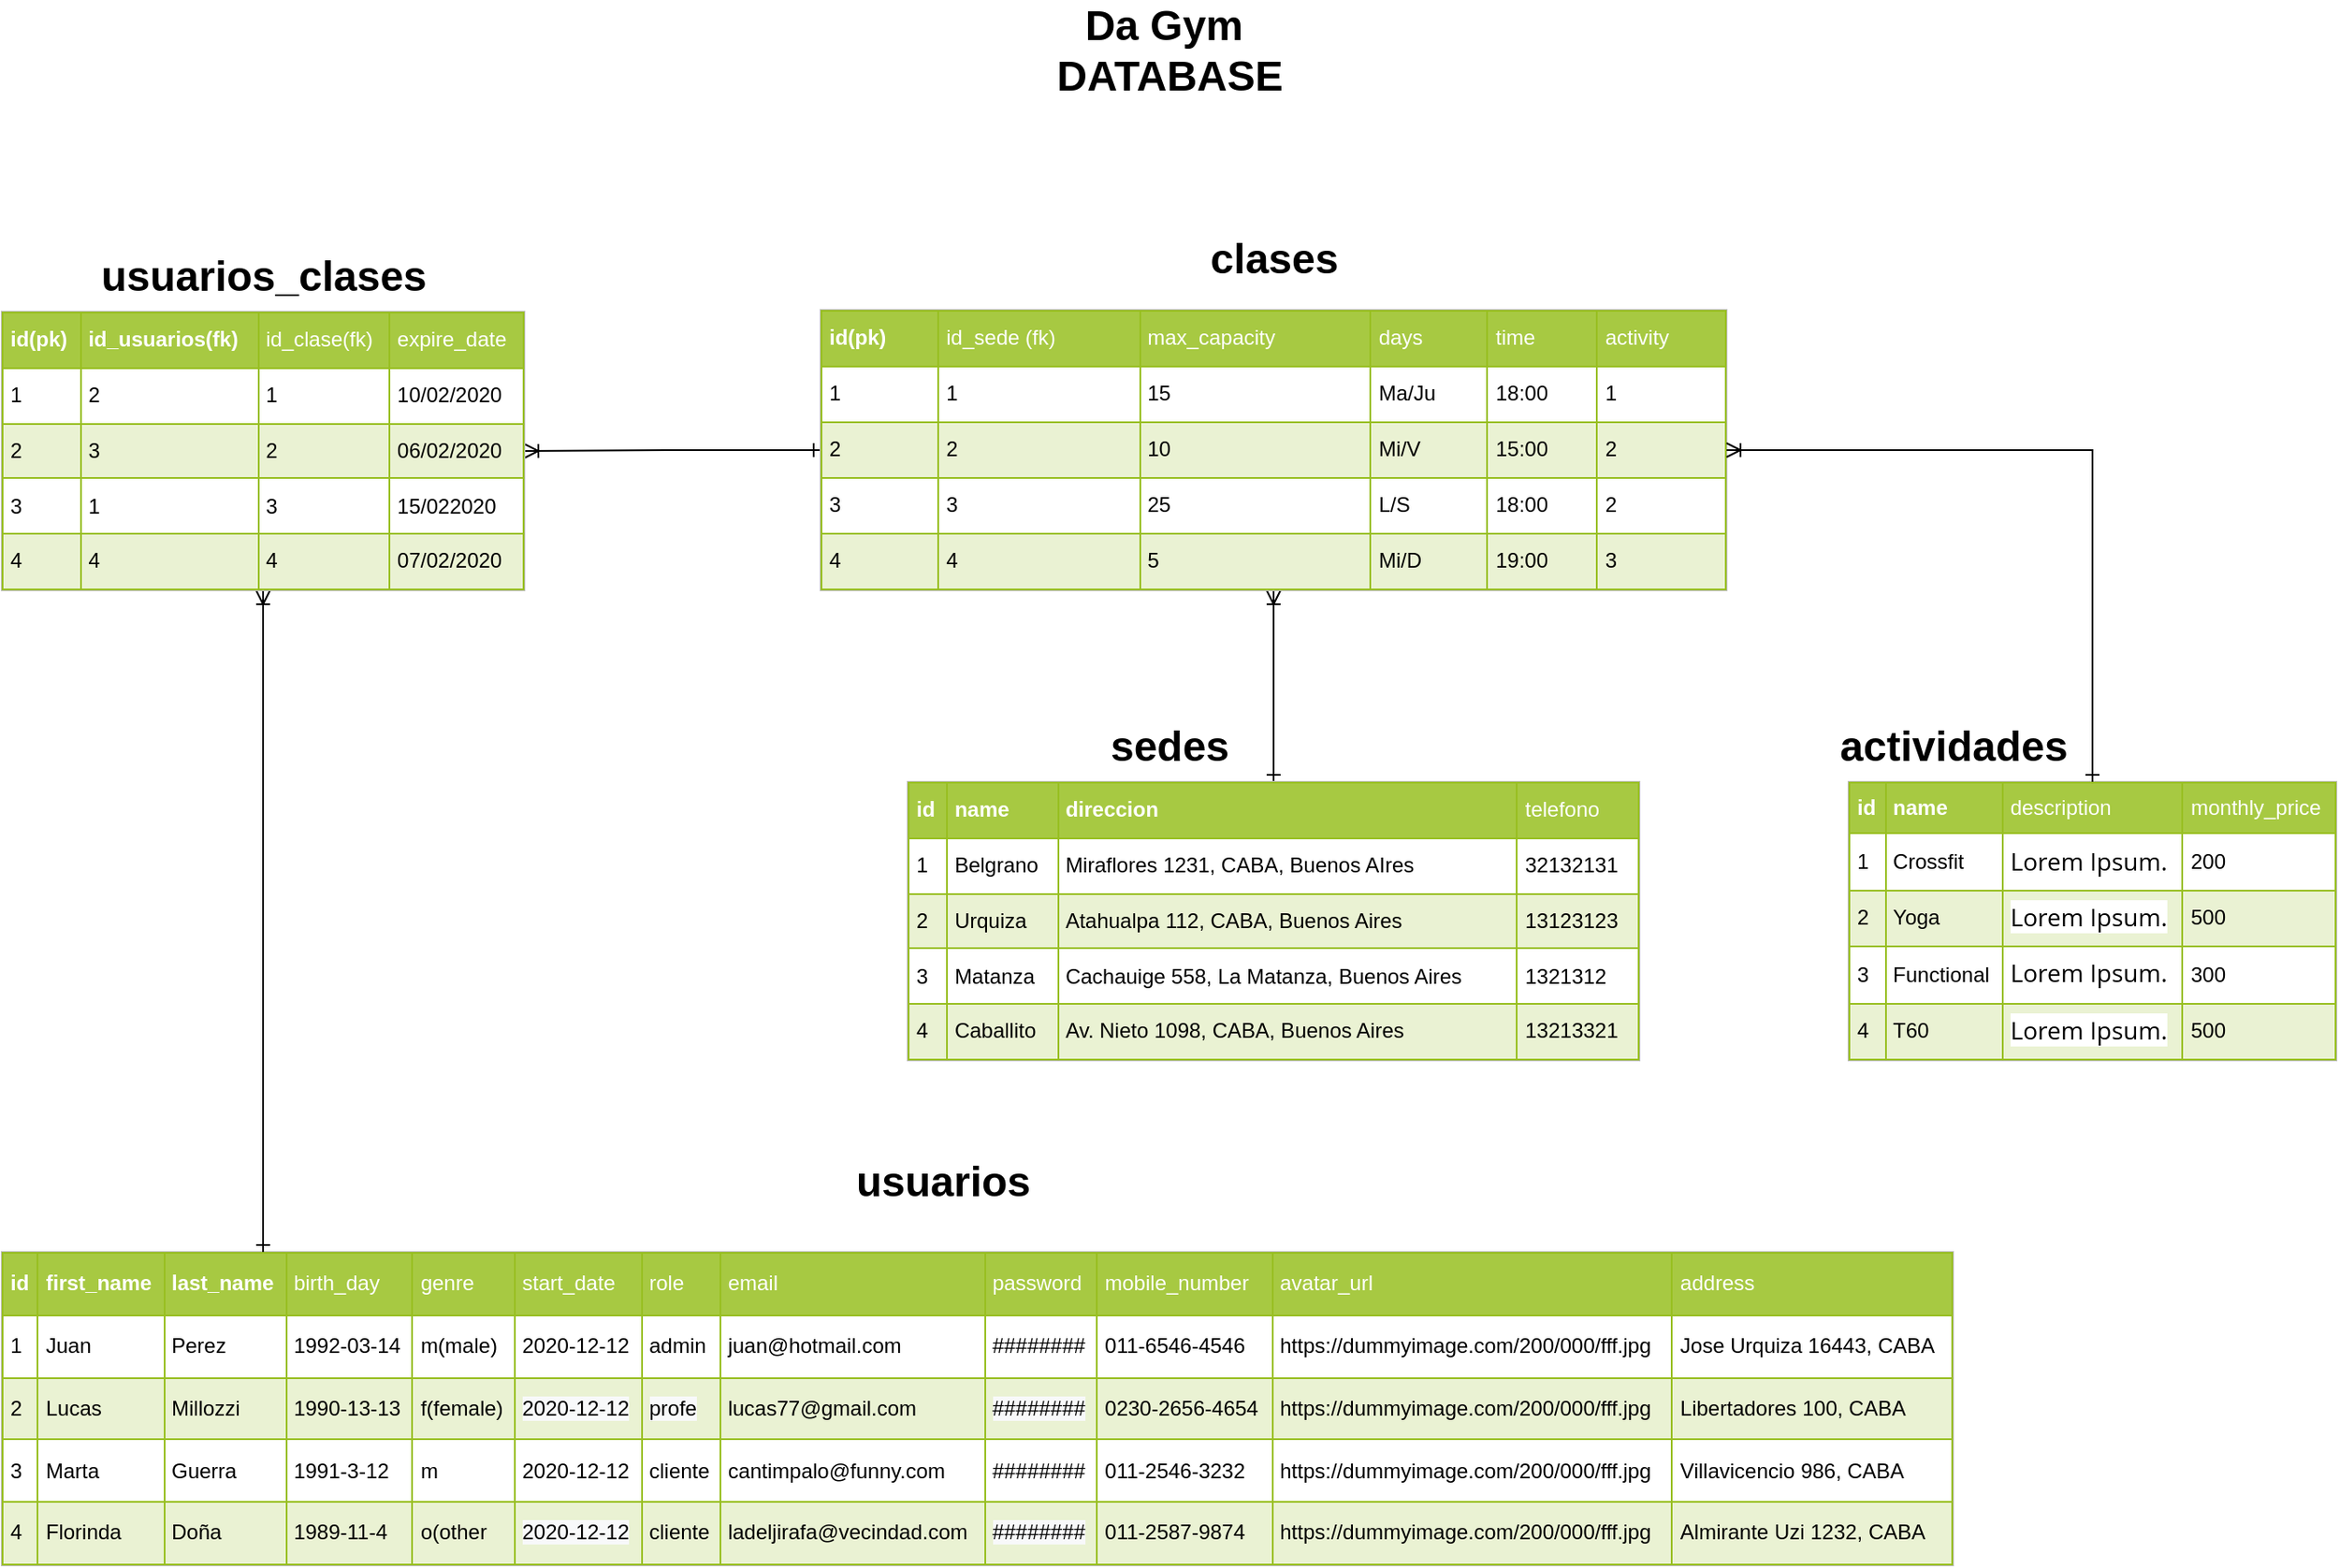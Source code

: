 <mxfile version="13.3.5" type="device"><diagram id="0NtiSybKZ7wH2OWDt5PK" name="Page-1"><mxGraphModel dx="1559" dy="584" grid="1" gridSize="10" guides="1" tooltips="1" connect="1" arrows="1" fold="1" page="1" pageScale="1" pageWidth="827" pageHeight="1169" math="0" shadow="0"><root><mxCell id="0"/><mxCell id="1" parent="0"/><mxCell id="klfMsKA60MxxlM0_cK2C-6" value="&lt;table border=&quot;1&quot; width=&quot;100%&quot; cellpadding=&quot;4&quot; style=&quot;width: 100% ; height: 100% ; border-collapse: collapse&quot;&gt;&lt;tbody&gt;&lt;tr style=&quot;background-color: #a7c942 ; color: #ffffff ; border: 1px solid #98bf21&quot;&gt;&lt;th align=&quot;left&quot;&gt;id&lt;/th&gt;&lt;th align=&quot;left&quot;&gt;name&lt;/th&gt;&lt;td&gt;description&lt;/td&gt;&lt;td&gt;monthly_price&lt;/td&gt;&lt;/tr&gt;&lt;tr style=&quot;border: 1px solid #98bf21&quot;&gt;&lt;td&gt;1&lt;/td&gt;&lt;td&gt;Crossfit&lt;/td&gt;&lt;td&gt;&lt;span style=&quot;margin: 0px ; padding: 0px ; font-family: &amp;#34;open sans&amp;#34; , &amp;#34;arial&amp;#34; , sans-serif ; font-size: 14px ; text-align: justify ; background-color: rgb(255 , 255 , 255)&quot;&gt;Lorem Ipsum&lt;/span&gt;&lt;span style=&quot;font-family: &amp;#34;open sans&amp;#34; , &amp;#34;arial&amp;#34; , sans-serif ; font-size: 14px ; text-align: justify ; background-color: rgb(255 , 255 , 255)&quot;&gt;.&lt;/span&gt;&lt;br&gt;&lt;/td&gt;&lt;td&gt;200&lt;/td&gt;&lt;/tr&gt;&lt;tr style=&quot;background-color: #eaf2d3 ; border: 1px solid #98bf21&quot;&gt;&lt;td&gt;2&lt;/td&gt;&lt;td&gt;Yoga&lt;/td&gt;&lt;td&gt;&lt;span style=&quot;margin: 0px ; padding: 0px ; font-family: &amp;#34;open sans&amp;#34; , &amp;#34;arial&amp;#34; , sans-serif ; font-size: 14px ; text-align: justify ; background-color: rgb(255 , 255 , 255)&quot;&gt;Lorem Ipsum&lt;/span&gt;&lt;span style=&quot;font-family: &amp;#34;open sans&amp;#34; , &amp;#34;arial&amp;#34; , sans-serif ; font-size: 14px ; text-align: justify ; background-color: rgb(255 , 255 , 255)&quot;&gt;.&lt;/span&gt;&lt;br&gt;&lt;/td&gt;&lt;td&gt;500&lt;/td&gt;&lt;/tr&gt;&lt;tr style=&quot;border: 1px solid #98bf21&quot;&gt;&lt;td&gt;3&lt;/td&gt;&lt;td&gt;Functional&lt;/td&gt;&lt;td&gt;&lt;span style=&quot;margin: 0px ; padding: 0px ; font-family: &amp;#34;open sans&amp;#34; , &amp;#34;arial&amp;#34; , sans-serif ; font-size: 14px ; text-align: justify ; background-color: rgb(255 , 255 , 255)&quot;&gt;Lorem Ipsum&lt;/span&gt;&lt;span style=&quot;font-family: &amp;#34;open sans&amp;#34; , &amp;#34;arial&amp;#34; , sans-serif ; font-size: 14px ; text-align: justify ; background-color: rgb(255 , 255 , 255)&quot;&gt;.&lt;/span&gt;&lt;br&gt;&lt;/td&gt;&lt;td&gt;300&lt;/td&gt;&lt;/tr&gt;&lt;tr style=&quot;background-color: #eaf2d3 ; border: 1px solid #98bf21&quot;&gt;&lt;td&gt;4&lt;/td&gt;&lt;td&gt;T60&lt;/td&gt;&lt;td&gt;&lt;span style=&quot;margin: 0px ; padding: 0px ; font-family: &amp;#34;open sans&amp;#34; , &amp;#34;arial&amp;#34; , sans-serif ; font-size: 14px ; text-align: justify ; background-color: rgb(255 , 255 , 255)&quot;&gt;Lorem Ipsum&lt;/span&gt;&lt;span style=&quot;font-family: &amp;#34;open sans&amp;#34; , &amp;#34;arial&amp;#34; , sans-serif ; font-size: 14px ; text-align: justify ; background-color: rgb(255 , 255 , 255)&quot;&gt;.&lt;/span&gt;&lt;br&gt;&lt;/td&gt;&lt;td&gt;500&lt;/td&gt;&lt;/tr&gt;&lt;/tbody&gt;&lt;/table&gt;" style="text;html=1;strokeColor=#c0c0c0;fillColor=#ffffff;overflow=fill;rounded=0;" parent="1" vertex="1"><mxGeometry x="390" y="520" width="280" height="160" as="geometry"/></mxCell><mxCell id="klfMsKA60MxxlM0_cK2C-7" value="actividades" style="text;strokeColor=none;fillColor=none;html=1;fontSize=24;fontStyle=1;verticalAlign=middle;align=center;" parent="1" vertex="1"><mxGeometry x="400" y="480" width="100" height="40" as="geometry"/></mxCell><mxCell id="PfGOW9zBciBnfxJ2lD9T-17" style="edgeStyle=orthogonalEdgeStyle;rounded=0;orthogonalLoop=1;jettySize=auto;html=1;exitX=0.5;exitY=1;exitDx=0;exitDy=0;entryX=0.5;entryY=0;entryDx=0;entryDy=0;startArrow=ERoneToMany;startFill=0;endArrow=ERone;endFill=0;strokeWidth=1;" parent="1" source="klfMsKA60MxxlM0_cK2C-8" target="klfMsKA60MxxlM0_cK2C-15" edge="1"><mxGeometry relative="1" as="geometry"/></mxCell><mxCell id="8xahP0_aJ4fTAgVw9wXI-13" style="edgeStyle=orthogonalEdgeStyle;rounded=0;orthogonalLoop=1;jettySize=auto;html=1;exitX=0;exitY=0.5;exitDx=0;exitDy=0;entryX=1;entryY=0.5;entryDx=0;entryDy=0;startArrow=ERone;startFill=0;endArrow=ERoneToMany;endFill=0;" edge="1" parent="1" source="klfMsKA60MxxlM0_cK2C-8" target="klfMsKA60MxxlM0_cK2C-21"><mxGeometry relative="1" as="geometry"/></mxCell><mxCell id="klfMsKA60MxxlM0_cK2C-8" value="&lt;table border=&quot;1&quot; width=&quot;100%&quot; cellpadding=&quot;4&quot; style=&quot;width: 100% ; height: 100% ; border-collapse: collapse&quot;&gt;&lt;tbody&gt;&lt;tr style=&quot;background-color: #a7c942 ; color: #ffffff ; border: 1px solid #98bf21&quot;&gt;&lt;th align=&quot;left&quot;&gt;id(pk)&lt;/th&gt;&lt;td&gt;id_sede (fk)&lt;/td&gt;&lt;td&gt;max_capacity&lt;/td&gt;&lt;td&gt;days&lt;/td&gt;&lt;td&gt;time&lt;/td&gt;&lt;td&gt;activity&lt;/td&gt;&lt;/tr&gt;&lt;tr style=&quot;border: 1px solid #98bf21&quot;&gt;&lt;td&gt;1&lt;/td&gt;&lt;td&gt;1&lt;/td&gt;&lt;td&gt;15&lt;/td&gt;&lt;td&gt;Ma/Ju&lt;/td&gt;&lt;td&gt;18:00&lt;/td&gt;&lt;td&gt;1&lt;/td&gt;&lt;/tr&gt;&lt;tr style=&quot;background-color: #eaf2d3 ; border: 1px solid #98bf21&quot;&gt;&lt;td&gt;2&lt;br&gt;&lt;/td&gt;&lt;td&gt;2&lt;/td&gt;&lt;td&gt;10&lt;/td&gt;&lt;td&gt;Mi/V&lt;/td&gt;&lt;td&gt;15:00&lt;/td&gt;&lt;td&gt;2&lt;/td&gt;&lt;/tr&gt;&lt;tr style=&quot;border: 1px solid #98bf21&quot;&gt;&lt;td&gt;3&lt;/td&gt;&lt;td&gt;3&lt;/td&gt;&lt;td&gt;25&lt;/td&gt;&lt;td&gt;L/S&lt;/td&gt;&lt;td&gt;18:00&lt;/td&gt;&lt;td&gt;2&lt;/td&gt;&lt;/tr&gt;&lt;tr style=&quot;background-color: #eaf2d3 ; border: 1px solid #98bf21&quot;&gt;&lt;td&gt;4&lt;/td&gt;&lt;td&gt;4&lt;/td&gt;&lt;td&gt;5&lt;/td&gt;&lt;td&gt;Mi/D&lt;/td&gt;&lt;td&gt;19:00&lt;/td&gt;&lt;td&gt;3&lt;/td&gt;&lt;/tr&gt;&lt;/tbody&gt;&lt;/table&gt;" style="text;html=1;strokeColor=#c0c0c0;fillColor=#ffffff;overflow=fill;rounded=0;" parent="1" vertex="1"><mxGeometry x="-200" y="249" width="520" height="161" as="geometry"/></mxCell><mxCell id="klfMsKA60MxxlM0_cK2C-9" value="clases" style="text;strokeColor=none;fillColor=none;html=1;fontSize=24;fontStyle=1;verticalAlign=middle;align=center;" parent="1" vertex="1"><mxGeometry x="-60" y="200" width="240" height="40" as="geometry"/></mxCell><mxCell id="klfMsKA60MxxlM0_cK2C-15" value="&lt;table border=&quot;1&quot; width=&quot;100%&quot; cellpadding=&quot;4&quot; style=&quot;width: 100% ; height: 100% ; border-collapse: collapse&quot;&gt;&lt;tbody&gt;&lt;tr style=&quot;background-color: #a7c942 ; color: #ffffff ; border: 1px solid #98bf21&quot;&gt;&lt;th align=&quot;left&quot;&gt;id&lt;/th&gt;&lt;th align=&quot;left&quot;&gt;name&lt;/th&gt;&lt;th align=&quot;left&quot;&gt;direccion&lt;/th&gt;&lt;td&gt;telefono&lt;/td&gt;&lt;/tr&gt;&lt;tr style=&quot;border: 1px solid #98bf21&quot;&gt;&lt;td&gt;1&lt;/td&gt;&lt;td&gt;Belgrano&lt;/td&gt;&lt;td&gt;Miraflores 1231, CABA, Buenos AIres&lt;/td&gt;&lt;td&gt;32132131&lt;/td&gt;&lt;/tr&gt;&lt;tr style=&quot;background-color: #eaf2d3 ; border: 1px solid #98bf21&quot;&gt;&lt;td&gt;2&lt;/td&gt;&lt;td&gt;Urquiza&lt;/td&gt;&lt;td&gt;Atahualpa 112, CABA, Buenos Aires&lt;/td&gt;&lt;td&gt;13123123&lt;/td&gt;&lt;/tr&gt;&lt;tr style=&quot;border: 1px solid #98bf21&quot;&gt;&lt;td&gt;3&lt;/td&gt;&lt;td&gt;Matanza&lt;/td&gt;&lt;td&gt;Cachauige 558, La Matanza, Buenos Aires&lt;/td&gt;&lt;td&gt;1321312&lt;/td&gt;&lt;/tr&gt;&lt;tr style=&quot;background-color: #eaf2d3 ; border: 1px solid #98bf21&quot;&gt;&lt;td&gt;4&lt;/td&gt;&lt;td&gt;Caballito&lt;/td&gt;&lt;td&gt;Av. Nieto 1098, CABA, Buenos Aires&lt;/td&gt;&lt;td&gt;13213321&lt;/td&gt;&lt;/tr&gt;&lt;/tbody&gt;&lt;/table&gt;" style="text;html=1;strokeColor=#c0c0c0;fillColor=#ffffff;overflow=fill;rounded=0;" parent="1" vertex="1"><mxGeometry x="-150" y="520" width="420" height="160" as="geometry"/></mxCell><mxCell id="klfMsKA60MxxlM0_cK2C-16" value="sedes" style="text;strokeColor=none;fillColor=none;html=1;fontSize=24;fontStyle=1;verticalAlign=middle;align=center;" parent="1" vertex="1"><mxGeometry x="-50" y="480" width="100" height="40" as="geometry"/></mxCell><mxCell id="PfGOW9zBciBnfxJ2lD9T-16" style="edgeStyle=orthogonalEdgeStyle;rounded=0;orthogonalLoop=1;jettySize=auto;html=1;startArrow=ERoneToMany;startFill=0;endArrow=ERone;endFill=0;strokeWidth=1;" parent="1" source="klfMsKA60MxxlM0_cK2C-8" target="klfMsKA60MxxlM0_cK2C-6" edge="1"><mxGeometry relative="1" as="geometry"><mxPoint x="1156.32" y="516" as="targetPoint"/></mxGeometry></mxCell><mxCell id="klfMsKA60MxxlM0_cK2C-19" value="&lt;table border=&quot;1&quot; width=&quot;100%&quot; cellpadding=&quot;4&quot; style=&quot;width: 100% ; height: 100% ; border-collapse: collapse&quot;&gt;&lt;tbody&gt;&lt;tr style=&quot;background-color: #a7c942 ; color: #ffffff ; border: 1px solid #98bf21&quot;&gt;&lt;th align=&quot;left&quot;&gt;id&lt;/th&gt;&lt;th align=&quot;left&quot;&gt;first_name&lt;/th&gt;&lt;th align=&quot;left&quot;&gt;last_name&lt;/th&gt;&lt;td&gt;birth_day&lt;/td&gt;&lt;td&gt;genre&lt;/td&gt;&lt;td&gt;start_date&lt;/td&gt;&lt;td&gt;role&lt;/td&gt;&lt;td&gt;email&lt;/td&gt;&lt;td&gt;password&lt;/td&gt;&lt;td&gt;mobile_number&lt;/td&gt;&lt;td&gt;avatar_url&lt;/td&gt;&lt;td&gt;address&lt;/td&gt;&lt;/tr&gt;&lt;tr style=&quot;border: 1px solid #98bf21&quot;&gt;&lt;td&gt;1&lt;/td&gt;&lt;td&gt;Juan&lt;/td&gt;&lt;td&gt;Perez&lt;/td&gt;&lt;td&gt;1992-03-14&lt;/td&gt;&lt;td&gt;m(male)&lt;/td&gt;&lt;td&gt;2020-12-12&lt;/td&gt;&lt;td&gt;admin&lt;/td&gt;&lt;td&gt;juan@hotmail.com&lt;/td&gt;&lt;td&gt;########&lt;/td&gt;&lt;td&gt;011-6546-4546&lt;/td&gt;&lt;td&gt;https://dummyimage.com/200/000/fff.jpg&lt;br&gt;&lt;/td&gt;&lt;td&gt;Jose Urquiza 16443, CABA&lt;/td&gt;&lt;/tr&gt;&lt;tr style=&quot;background-color: #eaf2d3 ; border: 1px solid #98bf21&quot;&gt;&lt;td&gt;2&lt;/td&gt;&lt;td&gt;Lucas&lt;/td&gt;&lt;td&gt;Millozzi&lt;/td&gt;&lt;td&gt;1990-13-13&lt;/td&gt;&lt;td&gt;f(female)&lt;/td&gt;&lt;td&gt;&lt;span style=&quot;background-color: rgb(248 , 249 , 250)&quot;&gt;2020-12-12&lt;/span&gt;&lt;br&gt;&lt;/td&gt;&lt;td&gt;&lt;span style=&quot;background-color: rgb(248 , 249 , 250)&quot;&gt;profe&lt;/span&gt;&lt;/td&gt;&lt;td&gt;lucas77@gmail.com&lt;/td&gt;&lt;td&gt;&lt;span style=&quot;background-color: rgb(248 , 249 , 250)&quot;&gt;########&lt;/span&gt;&lt;br&gt;&lt;/td&gt;&lt;td&gt;0230-2656-4654&lt;/td&gt;&lt;td&gt;https://dummyimage.com/200/000/fff.jpg&lt;br&gt;&lt;/td&gt;&lt;td&gt;Libertadores 100, CABA&lt;/td&gt;&lt;/tr&gt;&lt;tr style=&quot;border: 1px solid #98bf21&quot;&gt;&lt;td&gt;3&lt;/td&gt;&lt;td&gt;Marta&lt;/td&gt;&lt;td&gt;Guerra&lt;/td&gt;&lt;td&gt;1991-3-12&lt;/td&gt;&lt;td&gt;m&lt;/td&gt;&lt;td&gt;2020-12-12&lt;br&gt;&lt;/td&gt;&lt;td&gt;cliente&lt;/td&gt;&lt;td&gt;cantimpalo@funny.com&lt;/td&gt;&lt;td&gt;########&lt;br&gt;&lt;/td&gt;&lt;td&gt;011-2546-3232&lt;/td&gt;&lt;td&gt;https://dummyimage.com/200/000/fff.jpg&lt;br&gt;&lt;/td&gt;&lt;td&gt;Villavicencio 986, CABA&lt;/td&gt;&lt;/tr&gt;&lt;tr style=&quot;background-color: #eaf2d3 ; border: 1px solid #98bf21&quot;&gt;&lt;td&gt;4&lt;/td&gt;&lt;td&gt;Florinda&lt;/td&gt;&lt;td&gt;Doña&lt;/td&gt;&lt;td&gt;1989-11-4&lt;/td&gt;&lt;td&gt;o(other&lt;/td&gt;&lt;td&gt;&lt;span style=&quot;background-color: rgb(248 , 249 , 250)&quot;&gt;2020-12-12&lt;/span&gt;&lt;br&gt;&lt;/td&gt;&lt;td&gt;cliente&lt;/td&gt;&lt;td&gt;ladeljirafa@vecindad.com&lt;/td&gt;&lt;td&gt;&lt;span style=&quot;background-color: rgb(248 , 249 , 250)&quot;&gt;########&lt;/span&gt;&lt;br&gt;&lt;/td&gt;&lt;td&gt;011-2587-9874&lt;/td&gt;&lt;td&gt;https://dummyimage.com/200/000/fff.jpg&lt;br&gt;&lt;/td&gt;&lt;td&gt;Almirante Uzi 1232, CABA&lt;/td&gt;&lt;/tr&gt;&lt;/tbody&gt;&lt;/table&gt;" style="text;html=1;strokeColor=#c0c0c0;fillColor=#ffffff;overflow=fill;rounded=0;" parent="1" vertex="1"><mxGeometry x="-670" y="790" width="1120" height="180" as="geometry"/></mxCell><mxCell id="klfMsKA60MxxlM0_cK2C-20" value="usuarios" style="text;strokeColor=none;fillColor=none;html=1;fontSize=24;fontStyle=1;verticalAlign=middle;align=center;" parent="1" vertex="1"><mxGeometry x="-180" y="730" width="100" height="40" as="geometry"/></mxCell><mxCell id="PfGOW9zBciBnfxJ2lD9T-15" style="edgeStyle=orthogonalEdgeStyle;rounded=0;orthogonalLoop=1;jettySize=auto;html=1;exitX=0.5;exitY=1;exitDx=0;exitDy=0;startArrow=ERoneToMany;startFill=0;endArrow=ERone;endFill=0;strokeWidth=1;" parent="1" source="klfMsKA60MxxlM0_cK2C-21" edge="1"><mxGeometry relative="1" as="geometry"><mxPoint x="-520" y="790" as="targetPoint"/><Array as="points"><mxPoint x="-520" y="790"/></Array></mxGeometry></mxCell><mxCell id="klfMsKA60MxxlM0_cK2C-21" value="&lt;table border=&quot;1&quot; width=&quot;100%&quot; cellpadding=&quot;4&quot; style=&quot;width: 100% ; height: 100% ; border-collapse: collapse&quot;&gt;&lt;tbody&gt;&lt;tr style=&quot;background-color: #a7c942 ; color: #ffffff ; border: 1px solid #98bf21&quot;&gt;&lt;th align=&quot;left&quot;&gt;id(pk)&lt;/th&gt;&lt;th align=&quot;left&quot;&gt;id_usuarios(fk)&lt;/th&gt;&lt;td&gt;id_clase(fk)&lt;/td&gt;&lt;td&gt;expire_date&lt;/td&gt;&lt;/tr&gt;&lt;tr style=&quot;border: 1px solid #98bf21&quot;&gt;&lt;td&gt;1&lt;/td&gt;&lt;td&gt;2&lt;/td&gt;&lt;td&gt;1&lt;/td&gt;&lt;td&gt;10/02/2020&lt;/td&gt;&lt;/tr&gt;&lt;tr style=&quot;background-color: #eaf2d3 ; border: 1px solid #98bf21&quot;&gt;&lt;td&gt;2&lt;/td&gt;&lt;td&gt;3&lt;/td&gt;&lt;td&gt;2&lt;/td&gt;&lt;td&gt;06/02/2020&lt;/td&gt;&lt;/tr&gt;&lt;tr style=&quot;border: 1px solid #98bf21&quot;&gt;&lt;td&gt;3&lt;/td&gt;&lt;td&gt;1&lt;/td&gt;&lt;td&gt;3&lt;/td&gt;&lt;td&gt;15/022020&lt;/td&gt;&lt;/tr&gt;&lt;tr style=&quot;background-color: #eaf2d3 ; border: 1px solid #98bf21&quot;&gt;&lt;td&gt;4&lt;/td&gt;&lt;td&gt;4&lt;/td&gt;&lt;td&gt;4&lt;/td&gt;&lt;td&gt;07/02/2020&lt;/td&gt;&lt;/tr&gt;&lt;/tbody&gt;&lt;/table&gt;" style="text;html=1;strokeColor=#c0c0c0;fillColor=#ffffff;overflow=fill;rounded=0;" parent="1" vertex="1"><mxGeometry x="-670" y="250" width="300" height="160" as="geometry"/></mxCell><mxCell id="klfMsKA60MxxlM0_cK2C-22" value="usuarios_clases" style="text;strokeColor=none;fillColor=none;html=1;fontSize=24;fontStyle=1;verticalAlign=middle;align=center;" parent="1" vertex="1"><mxGeometry x="-570" y="210" width="100" height="40" as="geometry"/></mxCell><mxCell id="8xahP0_aJ4fTAgVw9wXI-8" value="Da Gym&amp;nbsp;&lt;br&gt;DATABASE" style="text;strokeColor=none;fillColor=none;html=1;fontSize=24;fontStyle=1;verticalAlign=middle;align=center;" vertex="1" parent="1"><mxGeometry x="-50" y="80" width="100" height="40" as="geometry"/></mxCell></root></mxGraphModel></diagram></mxfile>